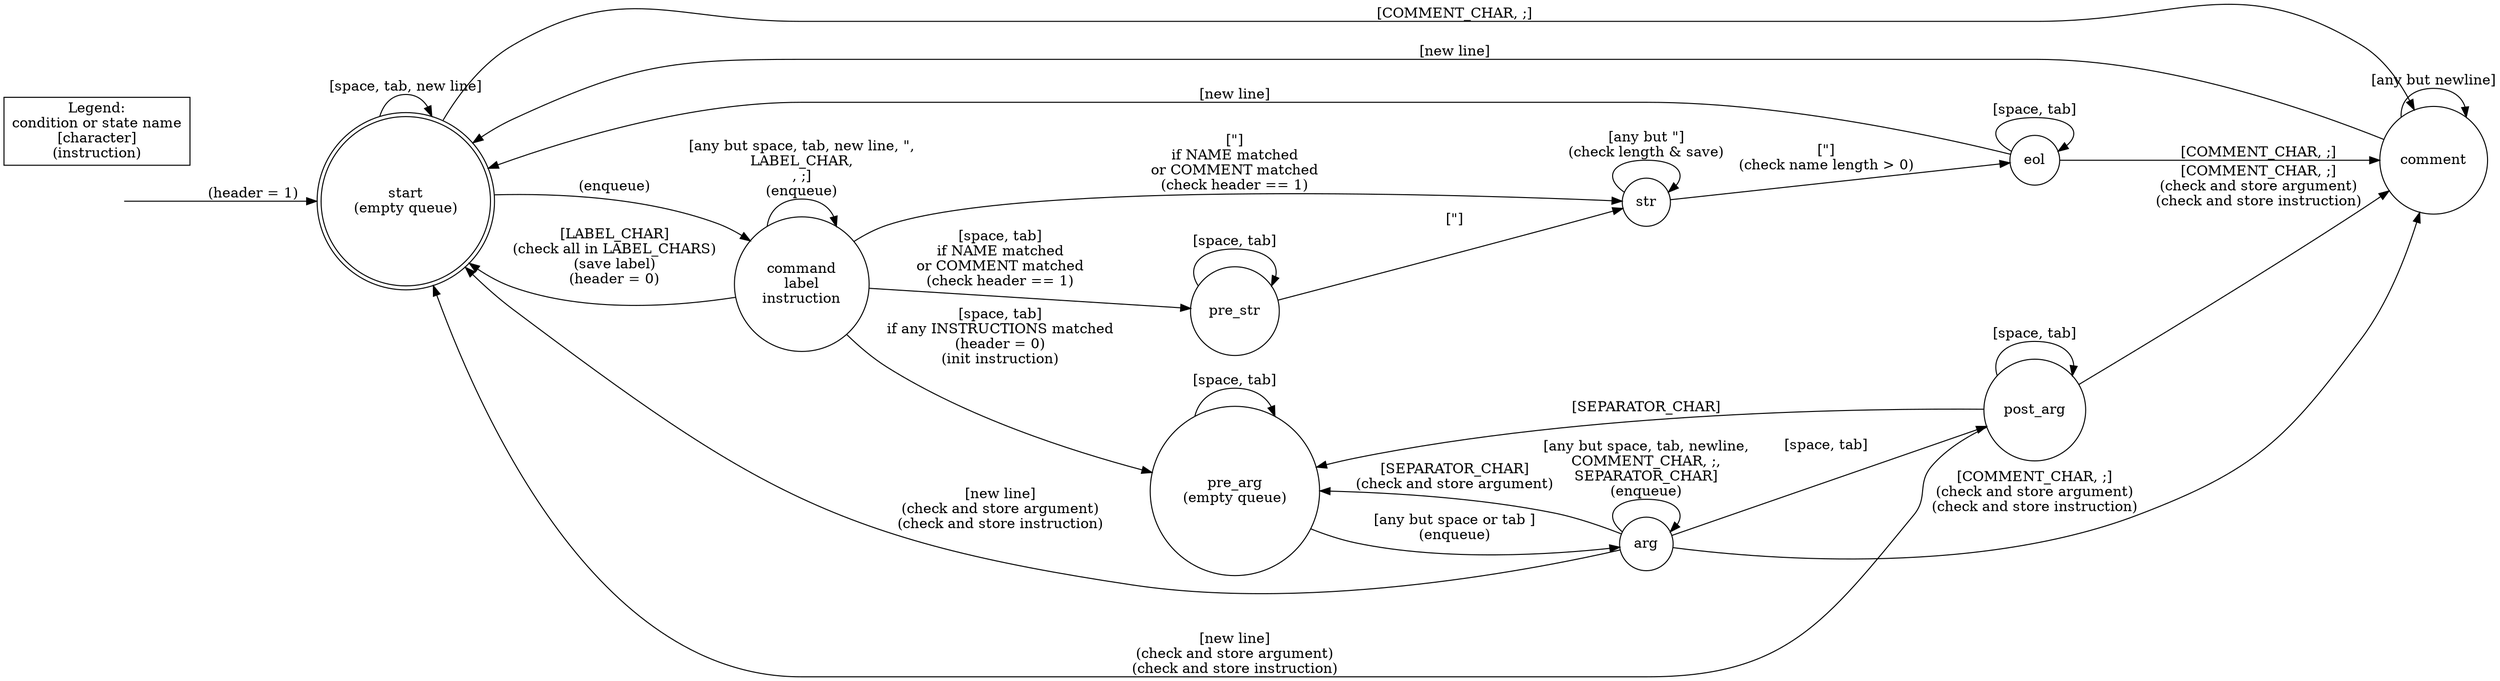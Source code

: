 digraph finite_state_machine {
    rankdir=LR;

    node [shape = doublecircle]; start;
    node [shape = circle];

    entrance [ shape = none, label = "" ]
    entrance ->start [ label = "(header = 1)" ]
    start [ label = "start\n(empty queue)" ]
    start -> start [ label = "[space, tab, new line]" ];
    start -> comment [ label = "[COMMENT_CHAR, ;]" ]
    command [ label = "command\nlabel\ninstruction" ]
    start -> command [ label = "(enqueue)" ];
    command -> command [ label = "[any but space, tab, new line, \",\nLABEL_CHAR,\n, ;]\n(enqueue)" ]
    command -> pre_str [ label = "[space, tab]\nif NAME matched\nor COMMENT matched\n(check header == 1)" ]
    command -> str [ label = "[\"]\nif NAME matched\nor COMMENT matched\n(check header == 1)" ]
    pre_str -> pre_str [ label = "[space, tab]" ]
    pre_str -> str [ label = "[\"]" ]
    str -> str [ label = "[any but \"]\n(check length & save)" ]
    str -> eol [ label = "[\"]\n(check name length > 0)" ]
    eol -> eol [ label = "[space, tab]" ]
    eol -> comment [ label = "[COMMENT_CHAR, ;]" ]
    comment -> comment [ label = "[any but newline]" ]
    eol -> start [ label = "[new line]" ]
    comment -> start [ label = "[new line]" ]
    command -> start [ label = "[LABEL_CHAR]\n(check all in LABEL_CHARS)\n(save label)\n(header = 0)" ]
    pre_arg [ label = "pre_arg\n(empty queue)" ]
    command -> pre_arg [ label = "[space, tab]\nif any INSTRUCTIONS matched\n(header = 0)\n(init instruction)" ]
    pre_arg -> pre_arg [ label = "[space, tab]" ]
    pre_arg -> arg [ label = "[any but space or tab ]\n(enqueue)" ]
    arg -> arg [ label = "[any but space, tab, newline,\nCOMMENT_CHAR, ;,\nSEPARATOR_CHAR]\n(enqueue)" ]
    arg -> pre_arg [ label = "[SEPARATOR_CHAR]\n(check and store argument)" ]
    arg -> post_arg [ label = "[space, tab]" ]
    post_arg -> post_arg [ label = "[space, tab]" ]
    post_arg -> pre_arg [ label = "[SEPARATOR_CHAR]" ]
    post_arg -> comment [ label = "[COMMENT_CHAR, ;]\n(check and store argument)\n(check and store instruction)" ]
    post_arg -> start [ label = "[new line]\n(check and store argument)\n(check and store instruction)" ]
    arg -> comment [ label = "[COMMENT_CHAR, ;]\n(check and store argument)\n(check and store instruction)" ]
    arg -> start [ label = "[new line]\n(check and store argument)\n(check and store instruction)" ]

    legend[ shape = rectangle, label = "Legend:\ncondition or state name\n[character]\n(instruction)" ]
}
